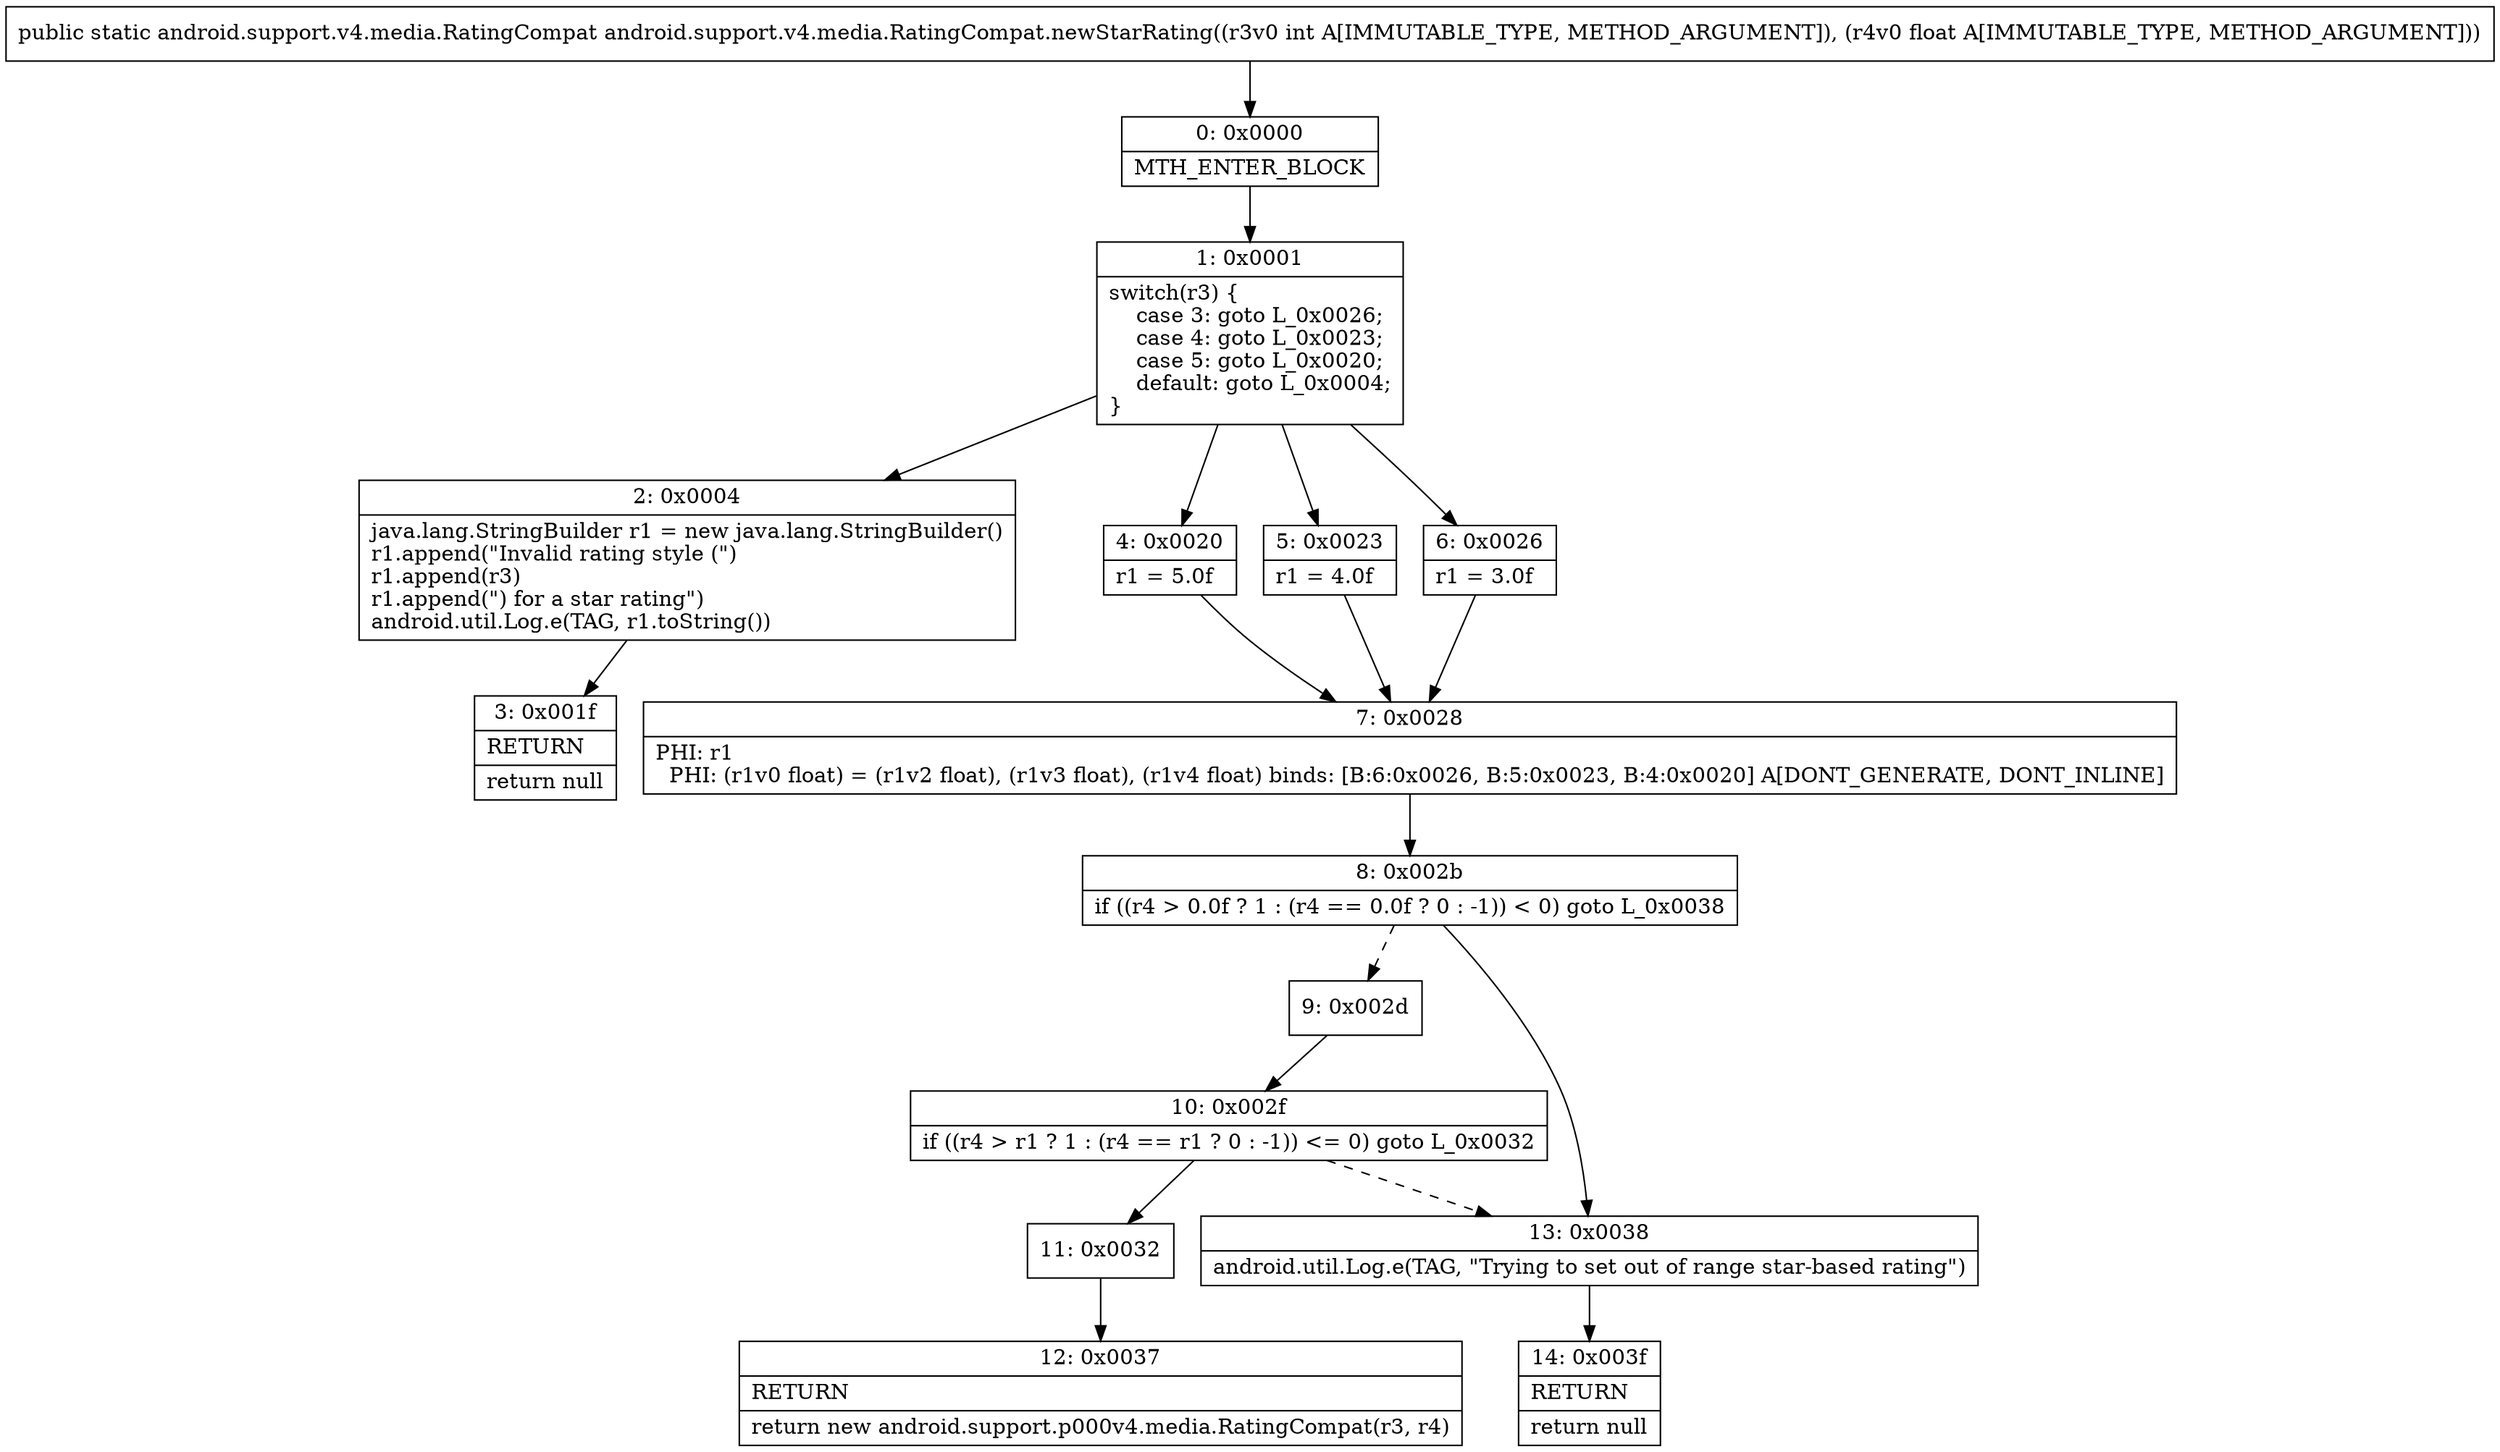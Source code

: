 digraph "CFG forandroid.support.v4.media.RatingCompat.newStarRating(IF)Landroid\/support\/v4\/media\/RatingCompat;" {
Node_0 [shape=record,label="{0\:\ 0x0000|MTH_ENTER_BLOCK\l}"];
Node_1 [shape=record,label="{1\:\ 0x0001|switch(r3) \{\l    case 3: goto L_0x0026;\l    case 4: goto L_0x0023;\l    case 5: goto L_0x0020;\l    default: goto L_0x0004;\l\}\l}"];
Node_2 [shape=record,label="{2\:\ 0x0004|java.lang.StringBuilder r1 = new java.lang.StringBuilder()\lr1.append(\"Invalid rating style (\")\lr1.append(r3)\lr1.append(\") for a star rating\")\landroid.util.Log.e(TAG, r1.toString())\l}"];
Node_3 [shape=record,label="{3\:\ 0x001f|RETURN\l|return null\l}"];
Node_4 [shape=record,label="{4\:\ 0x0020|r1 = 5.0f\l}"];
Node_5 [shape=record,label="{5\:\ 0x0023|r1 = 4.0f\l}"];
Node_6 [shape=record,label="{6\:\ 0x0026|r1 = 3.0f\l}"];
Node_7 [shape=record,label="{7\:\ 0x0028|PHI: r1 \l  PHI: (r1v0 float) = (r1v2 float), (r1v3 float), (r1v4 float) binds: [B:6:0x0026, B:5:0x0023, B:4:0x0020] A[DONT_GENERATE, DONT_INLINE]\l}"];
Node_8 [shape=record,label="{8\:\ 0x002b|if ((r4 \> 0.0f ? 1 : (r4 == 0.0f ? 0 : \-1)) \< 0) goto L_0x0038\l}"];
Node_9 [shape=record,label="{9\:\ 0x002d}"];
Node_10 [shape=record,label="{10\:\ 0x002f|if ((r4 \> r1 ? 1 : (r4 == r1 ? 0 : \-1)) \<= 0) goto L_0x0032\l}"];
Node_11 [shape=record,label="{11\:\ 0x0032}"];
Node_12 [shape=record,label="{12\:\ 0x0037|RETURN\l|return new android.support.p000v4.media.RatingCompat(r3, r4)\l}"];
Node_13 [shape=record,label="{13\:\ 0x0038|android.util.Log.e(TAG, \"Trying to set out of range star\-based rating\")\l}"];
Node_14 [shape=record,label="{14\:\ 0x003f|RETURN\l|return null\l}"];
MethodNode[shape=record,label="{public static android.support.v4.media.RatingCompat android.support.v4.media.RatingCompat.newStarRating((r3v0 int A[IMMUTABLE_TYPE, METHOD_ARGUMENT]), (r4v0 float A[IMMUTABLE_TYPE, METHOD_ARGUMENT])) }"];
MethodNode -> Node_0;
Node_0 -> Node_1;
Node_1 -> Node_2;
Node_1 -> Node_4;
Node_1 -> Node_5;
Node_1 -> Node_6;
Node_2 -> Node_3;
Node_4 -> Node_7;
Node_5 -> Node_7;
Node_6 -> Node_7;
Node_7 -> Node_8;
Node_8 -> Node_9[style=dashed];
Node_8 -> Node_13;
Node_9 -> Node_10;
Node_10 -> Node_11;
Node_10 -> Node_13[style=dashed];
Node_11 -> Node_12;
Node_13 -> Node_14;
}

